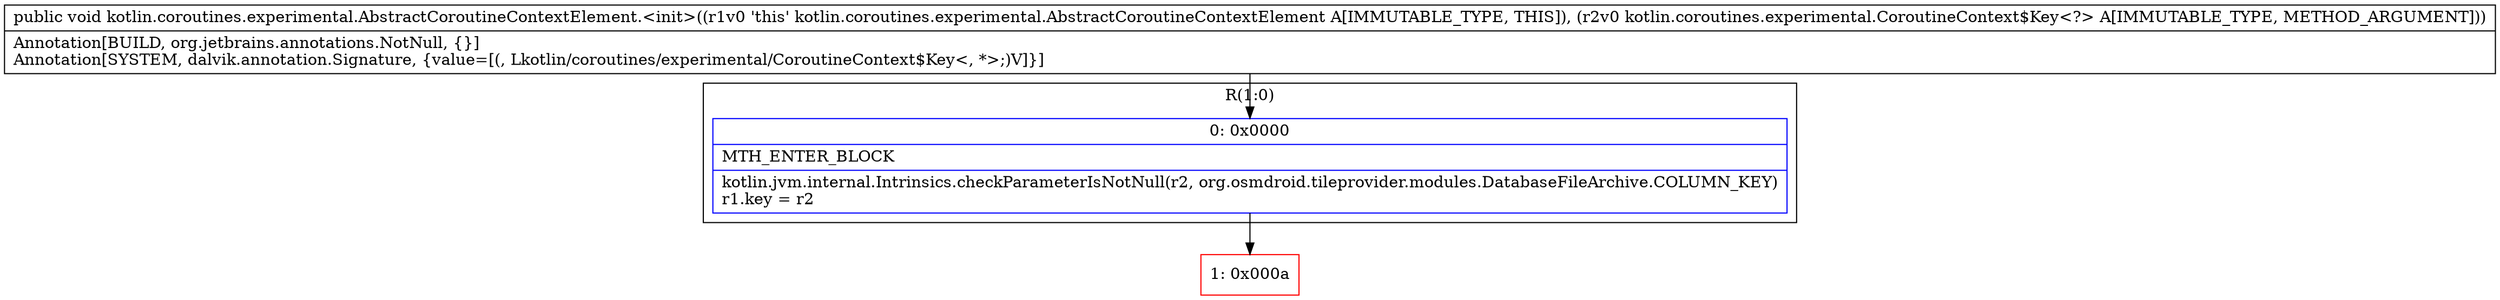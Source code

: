 digraph "CFG forkotlin.coroutines.experimental.AbstractCoroutineContextElement.\<init\>(Lkotlin\/coroutines\/experimental\/CoroutineContext$Key;)V" {
subgraph cluster_Region_882605499 {
label = "R(1:0)";
node [shape=record,color=blue];
Node_0 [shape=record,label="{0\:\ 0x0000|MTH_ENTER_BLOCK\l|kotlin.jvm.internal.Intrinsics.checkParameterIsNotNull(r2, org.osmdroid.tileprovider.modules.DatabaseFileArchive.COLUMN_KEY)\lr1.key = r2\l}"];
}
Node_1 [shape=record,color=red,label="{1\:\ 0x000a}"];
MethodNode[shape=record,label="{public void kotlin.coroutines.experimental.AbstractCoroutineContextElement.\<init\>((r1v0 'this' kotlin.coroutines.experimental.AbstractCoroutineContextElement A[IMMUTABLE_TYPE, THIS]), (r2v0 kotlin.coroutines.experimental.CoroutineContext$Key\<?\> A[IMMUTABLE_TYPE, METHOD_ARGUMENT]))  | Annotation[BUILD, org.jetbrains.annotations.NotNull, \{\}]\lAnnotation[SYSTEM, dalvik.annotation.Signature, \{value=[(, Lkotlin\/coroutines\/experimental\/CoroutineContext$Key\<, *\>;)V]\}]\l}"];
MethodNode -> Node_0;
Node_0 -> Node_1;
}

